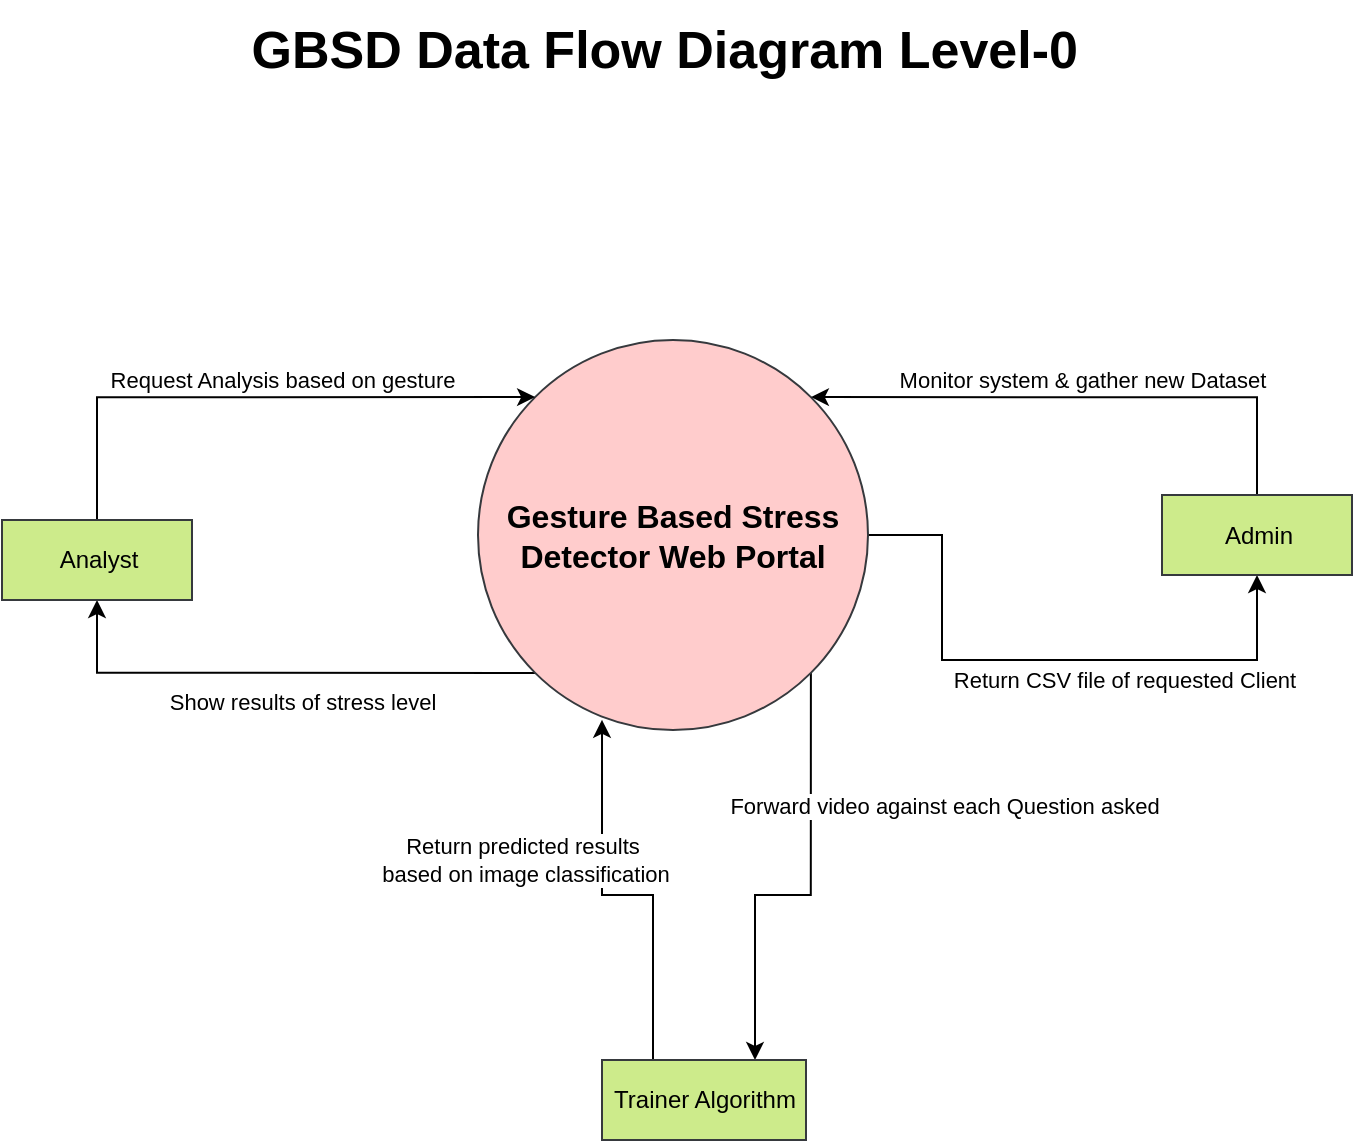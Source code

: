 <mxfile version="14.8.0" type="github">
  <diagram id="5bCVK2h6y52akC2RZia3" name="Page-1">
    <mxGraphModel dx="1102" dy="557" grid="1" gridSize="10" guides="1" tooltips="1" connect="1" arrows="1" fold="1" page="1" pageScale="1" pageWidth="850" pageHeight="1100" math="0" shadow="0">
      <root>
        <mxCell id="0" />
        <mxCell id="1" parent="0" />
        <mxCell id="aUc-BjGLuyeq8rjbuqXE-1" value="&lt;b&gt;&lt;font style=&quot;font-size: 26px&quot;&gt;GBSD Data Flow Diagram Level-0&amp;nbsp;&lt;/font&gt;&lt;/b&gt;" style="text;html=1;strokeColor=none;fillColor=none;align=center;verticalAlign=middle;whiteSpace=wrap;rounded=0;" parent="1" vertex="1">
          <mxGeometry x="205" width="440" height="50" as="geometry" />
        </mxCell>
        <mxCell id="aUc-BjGLuyeq8rjbuqXE-7" style="edgeStyle=orthogonalEdgeStyle;rounded=0;orthogonalLoop=1;jettySize=auto;html=1;exitX=1;exitY=1;exitDx=0;exitDy=0;entryX=0.75;entryY=0;entryDx=0;entryDy=0;" parent="1" source="aUc-BjGLuyeq8rjbuqXE-2" target="aUc-BjGLuyeq8rjbuqXE-5" edge="1">
          <mxGeometry relative="1" as="geometry" />
        </mxCell>
        <mxCell id="aUc-BjGLuyeq8rjbuqXE-15" value="Forward video against each Question asked" style="edgeLabel;html=1;align=center;verticalAlign=middle;resizable=0;points=[];" parent="aUc-BjGLuyeq8rjbuqXE-7" vertex="1" connectable="0">
          <mxGeometry x="-0.399" y="-3" relative="1" as="geometry">
            <mxPoint x="69" as="offset" />
          </mxGeometry>
        </mxCell>
        <mxCell id="aUc-BjGLuyeq8rjbuqXE-9" style="edgeStyle=orthogonalEdgeStyle;rounded=0;orthogonalLoop=1;jettySize=auto;html=1;exitX=0;exitY=1;exitDx=0;exitDy=0;entryX=0.5;entryY=1;entryDx=0;entryDy=0;" parent="1" source="aUc-BjGLuyeq8rjbuqXE-2" target="aUc-BjGLuyeq8rjbuqXE-3" edge="1">
          <mxGeometry relative="1" as="geometry">
            <Array as="points">
              <mxPoint x="138" y="336" />
            </Array>
          </mxGeometry>
        </mxCell>
        <mxCell id="aUc-BjGLuyeq8rjbuqXE-14" value="Show results of stress level" style="edgeLabel;html=1;align=center;verticalAlign=middle;resizable=0;points=[];" parent="aUc-BjGLuyeq8rjbuqXE-9" vertex="1" connectable="0">
          <mxGeometry x="0.241" relative="1" as="geometry">
            <mxPoint x="42" y="14" as="offset" />
          </mxGeometry>
        </mxCell>
        <mxCell id="aUc-BjGLuyeq8rjbuqXE-11" style="edgeStyle=orthogonalEdgeStyle;rounded=0;orthogonalLoop=1;jettySize=auto;html=1;exitX=1;exitY=0.5;exitDx=0;exitDy=0;entryX=0.5;entryY=1;entryDx=0;entryDy=0;" parent="1" source="aUc-BjGLuyeq8rjbuqXE-2" target="aUc-BjGLuyeq8rjbuqXE-4" edge="1">
          <mxGeometry relative="1" as="geometry">
            <Array as="points">
              <mxPoint x="560" y="268" />
              <mxPoint x="560" y="330" />
              <mxPoint x="718" y="330" />
            </Array>
          </mxGeometry>
        </mxCell>
        <mxCell id="-jKXKBMY69VXoRkYRhgL-3" value="Return CSV file of requested Client" style="edgeLabel;html=1;align=center;verticalAlign=middle;resizable=0;points=[];" vertex="1" connectable="0" parent="aUc-BjGLuyeq8rjbuqXE-11">
          <mxGeometry x="0.025" y="-2" relative="1" as="geometry">
            <mxPoint x="37" y="8" as="offset" />
          </mxGeometry>
        </mxCell>
        <mxCell id="aUc-BjGLuyeq8rjbuqXE-2" value="&lt;b&gt;&lt;font style=&quot;font-size: 16px&quot;&gt;Gesture Based Stress Detector Web Portal&lt;/font&gt;&lt;/b&gt;" style="ellipse;whiteSpace=wrap;html=1;aspect=fixed;fillColor=#ffcccc;strokeColor=#36393d;" parent="1" vertex="1">
          <mxGeometry x="328" y="170" width="195" height="195" as="geometry" />
        </mxCell>
        <mxCell id="aUc-BjGLuyeq8rjbuqXE-8" style="edgeStyle=orthogonalEdgeStyle;rounded=0;orthogonalLoop=1;jettySize=auto;html=1;exitX=0.5;exitY=0;exitDx=0;exitDy=0;entryX=0;entryY=0;entryDx=0;entryDy=0;" parent="1" source="aUc-BjGLuyeq8rjbuqXE-3" target="aUc-BjGLuyeq8rjbuqXE-2" edge="1">
          <mxGeometry relative="1" as="geometry" />
        </mxCell>
        <mxCell id="aUc-BjGLuyeq8rjbuqXE-12" value="Request Analysis based on gesture" style="edgeLabel;html=1;align=center;verticalAlign=middle;resizable=0;points=[];" parent="aUc-BjGLuyeq8rjbuqXE-8" vertex="1" connectable="0">
          <mxGeometry x="-0.102" relative="1" as="geometry">
            <mxPoint x="28" y="-9" as="offset" />
          </mxGeometry>
        </mxCell>
        <mxCell id="aUc-BjGLuyeq8rjbuqXE-3" value="Analyst" style="html=1;dashed=0;whitespace=wrap;fillColor=#cdeb8b;strokeColor=#36393d;" parent="1" vertex="1">
          <mxGeometry x="90" y="260" width="95" height="40" as="geometry" />
        </mxCell>
        <mxCell id="aUc-BjGLuyeq8rjbuqXE-10" style="edgeStyle=orthogonalEdgeStyle;rounded=0;orthogonalLoop=1;jettySize=auto;html=1;exitX=0.5;exitY=0;exitDx=0;exitDy=0;entryX=1;entryY=0;entryDx=0;entryDy=0;" parent="1" source="aUc-BjGLuyeq8rjbuqXE-4" target="aUc-BjGLuyeq8rjbuqXE-2" edge="1">
          <mxGeometry relative="1" as="geometry">
            <Array as="points">
              <mxPoint x="718" y="199" />
            </Array>
          </mxGeometry>
        </mxCell>
        <mxCell id="-jKXKBMY69VXoRkYRhgL-2" value="Monitor system &amp;amp; gather new Dataset" style="edgeLabel;html=1;align=center;verticalAlign=middle;resizable=0;points=[];" vertex="1" connectable="0" parent="aUc-BjGLuyeq8rjbuqXE-10">
          <mxGeometry x="0.261" y="-2" relative="1" as="geometry">
            <mxPoint x="35" y="-7" as="offset" />
          </mxGeometry>
        </mxCell>
        <mxCell id="aUc-BjGLuyeq8rjbuqXE-4" value="Admin" style="html=1;dashed=0;whitespace=wrap;fillColor=#cdeb8b;strokeColor=#36393d;" parent="1" vertex="1">
          <mxGeometry x="670" y="247.5" width="95" height="40" as="geometry" />
        </mxCell>
        <mxCell id="aUc-BjGLuyeq8rjbuqXE-6" style="edgeStyle=orthogonalEdgeStyle;rounded=0;orthogonalLoop=1;jettySize=auto;html=1;exitX=0.25;exitY=0;exitDx=0;exitDy=0;entryX=0.318;entryY=0.974;entryDx=0;entryDy=0;entryPerimeter=0;" parent="1" source="aUc-BjGLuyeq8rjbuqXE-5" target="aUc-BjGLuyeq8rjbuqXE-2" edge="1">
          <mxGeometry relative="1" as="geometry" />
        </mxCell>
        <mxCell id="-jKXKBMY69VXoRkYRhgL-1" value="Return predicted results&lt;br&gt;&amp;nbsp;based on image classification" style="edgeLabel;html=1;align=center;verticalAlign=middle;resizable=0;points=[];" vertex="1" connectable="0" parent="aUc-BjGLuyeq8rjbuqXE-6">
          <mxGeometry x="0.406" y="3" relative="1" as="geometry">
            <mxPoint x="-37" y="12" as="offset" />
          </mxGeometry>
        </mxCell>
        <mxCell id="aUc-BjGLuyeq8rjbuqXE-5" value="Trainer Algorithm" style="html=1;dashed=0;whitespace=wrap;fillColor=#cdeb8b;strokeColor=#36393d;" parent="1" vertex="1">
          <mxGeometry x="390" y="530" width="102" height="40" as="geometry" />
        </mxCell>
      </root>
    </mxGraphModel>
  </diagram>
</mxfile>
